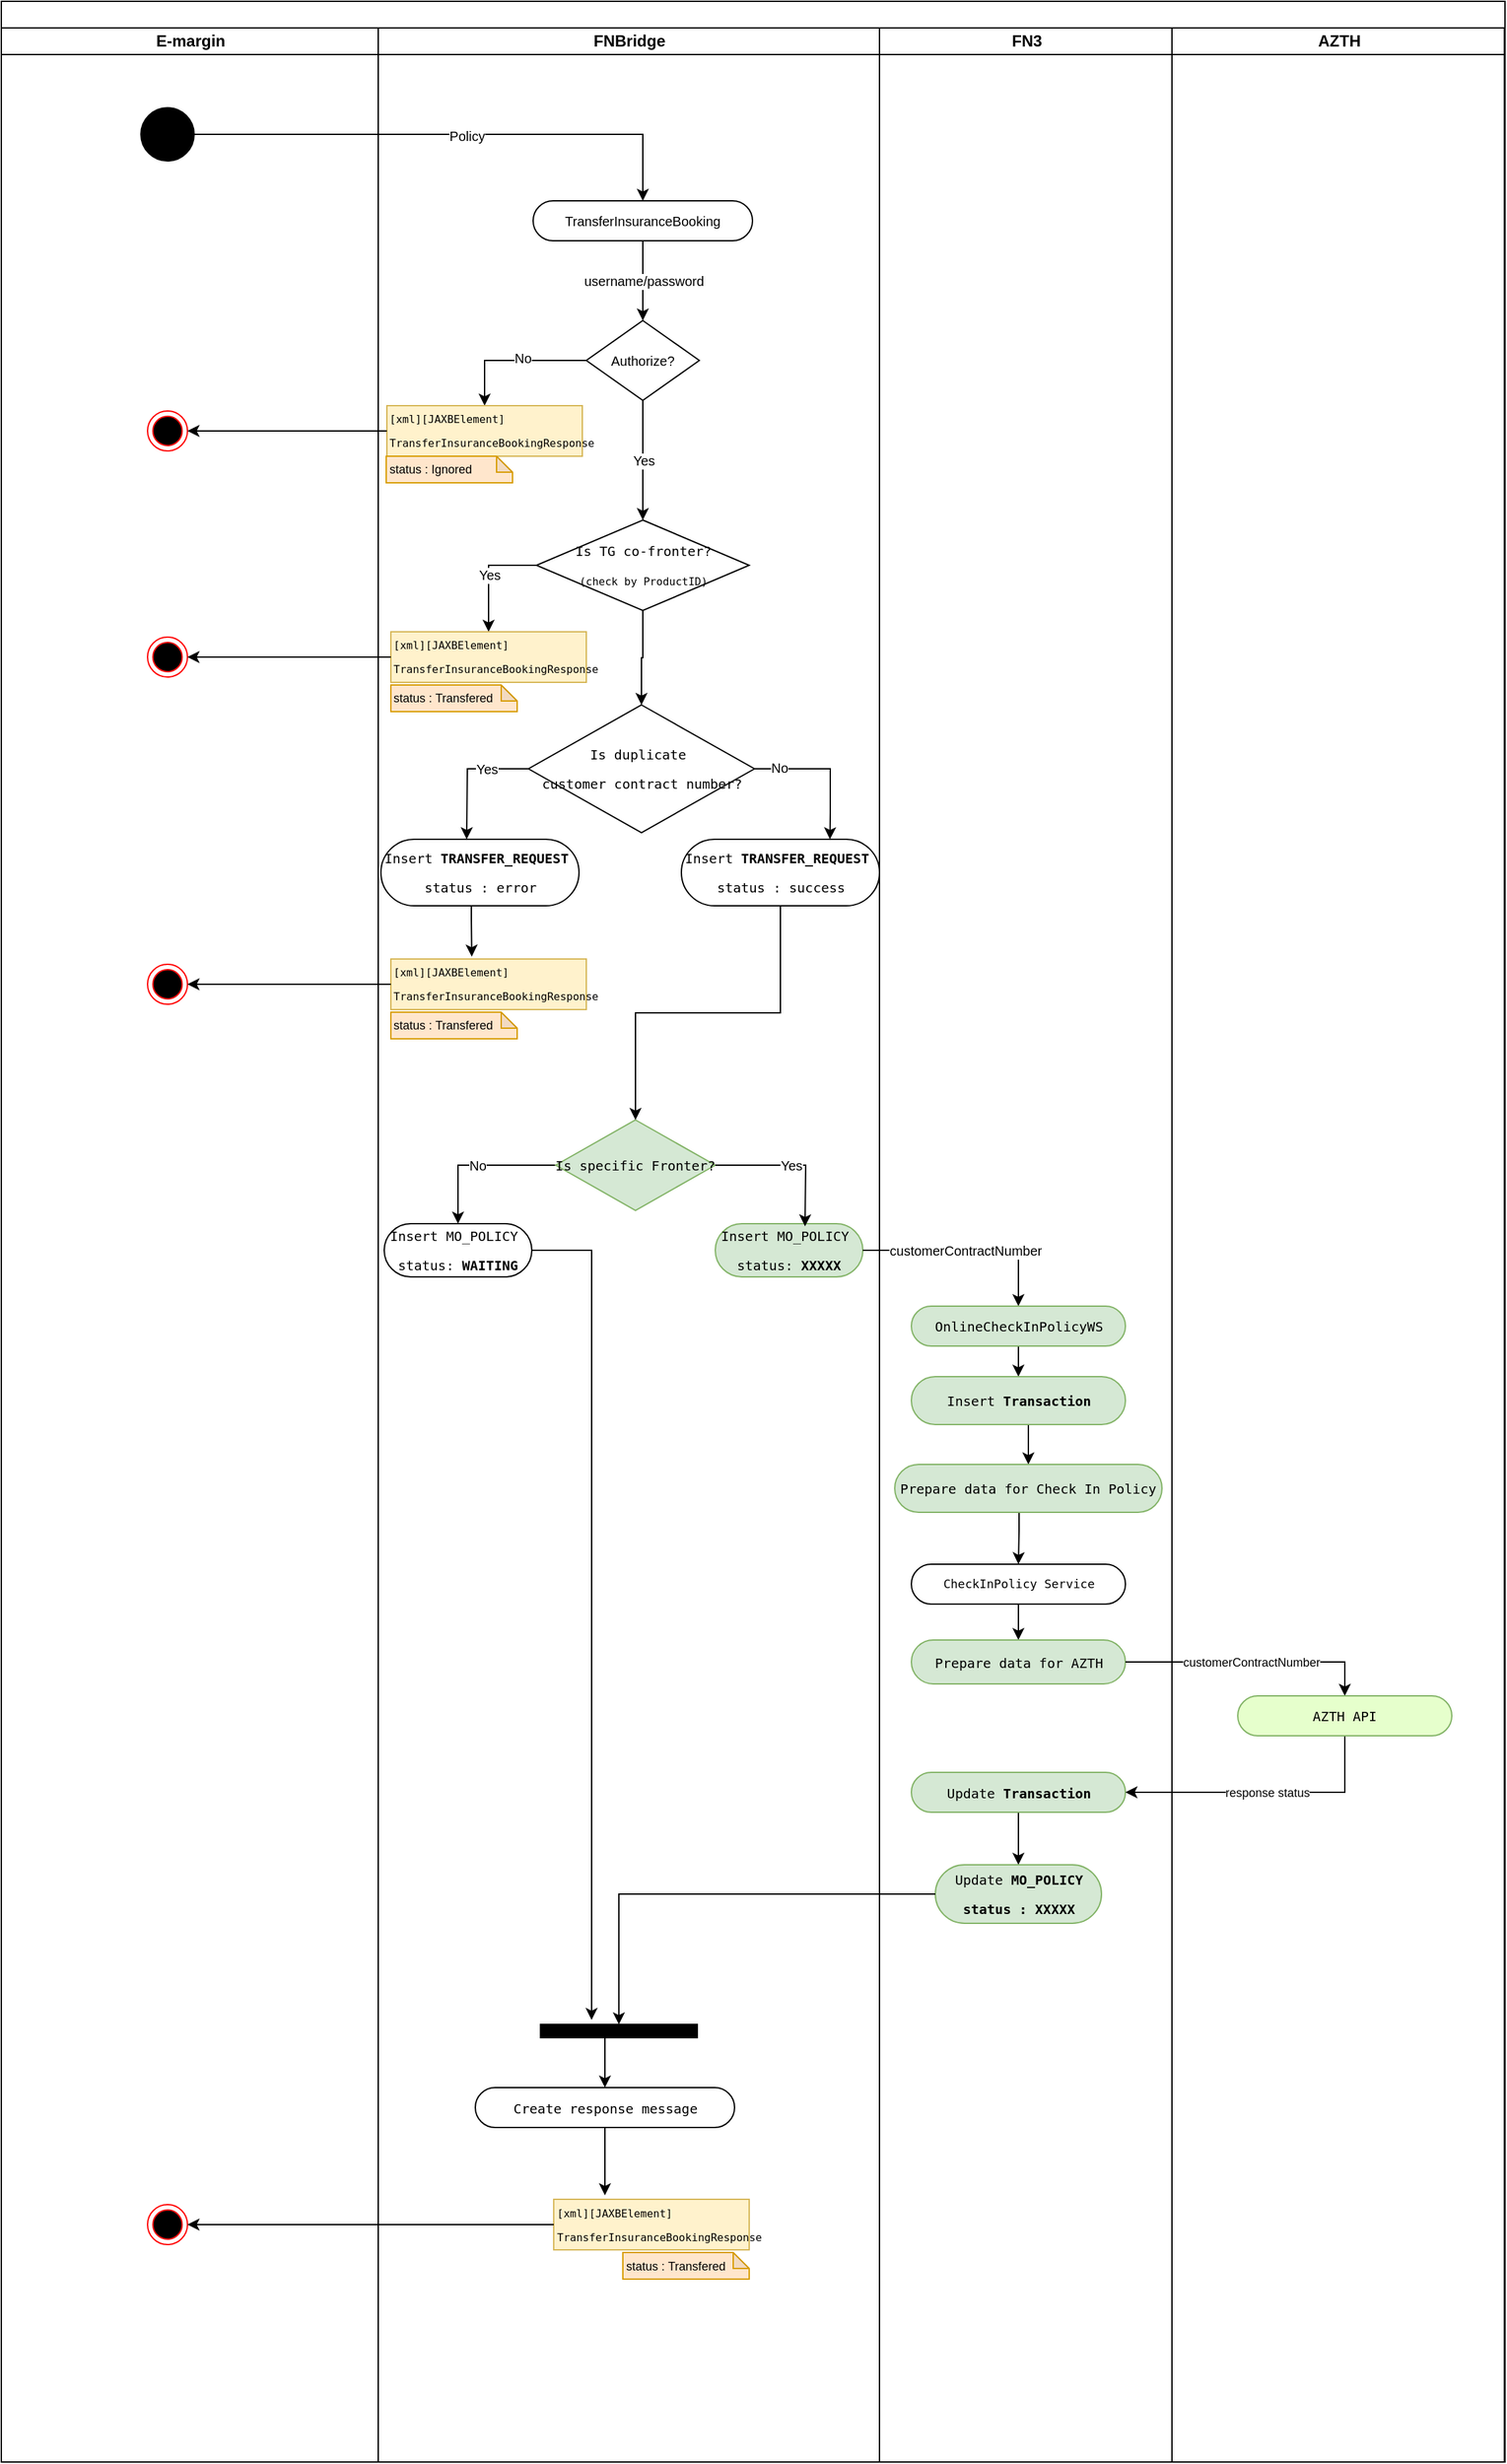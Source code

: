<mxfile version="10.5.9" type="github"><diagram name="Page-1" id="0783ab3e-0a74-02c8-0abd-f7b4e66b4bec"><mxGraphModel dx="1382" dy="738" grid="1" gridSize="10" guides="1" tooltips="1" connect="1" arrows="1" fold="1" page="1" pageScale="1" pageWidth="850" pageHeight="1100" background="#ffffff" math="0" shadow="0"><root><mxCell id="0"/><mxCell id="1" parent="0"/><mxCell id="1c1d494c118603dd-1" value="" style="swimlane;html=1;childLayout=stackLayout;startSize=20;rounded=0;shadow=0;comic=0;labelBackgroundColor=none;strokeWidth=1;fontFamily=Verdana;fontSize=12;align=center;" parent="1" vertex="1"><mxGeometry x="40" y="20" width="1131" height="1850" as="geometry"/></mxCell><mxCell id="1c1d494c118603dd-2" value="E-margin" style="swimlane;html=1;startSize=20;" parent="1c1d494c118603dd-1" vertex="1"><mxGeometry y="20" width="283.5" height="1830" as="geometry"/></mxCell><mxCell id="60571a20871a0731-4" value="" style="ellipse;whiteSpace=wrap;html=1;rounded=0;shadow=0;comic=0;labelBackgroundColor=none;strokeColor=#000000;strokeWidth=1;fillColor=#000000;fontFamily=Verdana;fontSize=12;fontColor=#000000;align=center;" parent="1c1d494c118603dd-2" vertex="1"><mxGeometry x="105" y="60" width="40" height="40" as="geometry"/></mxCell><mxCell id="L7-9a-EypPaimDj51fot-43" value="" style="ellipse;shape=endState;fillColor=#000000;strokeColor=#ff0000" vertex="1" parent="1c1d494c118603dd-2"><mxGeometry x="110" y="288" width="30" height="30" as="geometry"/></mxCell><mxCell id="L7-9a-EypPaimDj51fot-54" value="" style="ellipse;shape=endState;fillColor=#000000;strokeColor=#ff0000" vertex="1" parent="1c1d494c118603dd-2"><mxGeometry x="110" y="458" width="30" height="30" as="geometry"/></mxCell><mxCell id="L7-9a-EypPaimDj51fot-106" value="" style="ellipse;shape=endState;fillColor=#000000;strokeColor=#ff0000" vertex="1" parent="1c1d494c118603dd-2"><mxGeometry x="110" y="1636.5" width="30" height="30" as="geometry"/></mxCell><mxCell id="1c1d494c118603dd-3" value="FNBridge" style="swimlane;html=1;startSize=20;" parent="1c1d494c118603dd-1" vertex="1"><mxGeometry x="283.5" y="20" width="377" height="1830" as="geometry"/></mxCell><mxCell id="L7-9a-EypPaimDj51fot-40" value="username/password" style="edgeStyle=orthogonalEdgeStyle;rounded=0;orthogonalLoop=1;jettySize=auto;html=1;entryX=0.5;entryY=0;entryDx=0;entryDy=0;fontFamily=Helvetica;fontSize=10;" edge="1" parent="1c1d494c118603dd-3" source="L7-9a-EypPaimDj51fot-9" target="L7-9a-EypPaimDj51fot-39"><mxGeometry relative="1" as="geometry"/></mxCell><mxCell id="L7-9a-EypPaimDj51fot-9" value="&lt;div style=&quot;font-size: 10px;&quot;&gt;&lt;span style=&quot;font-size: 10px;&quot;&gt;TransferInsuranceBooking&lt;/span&gt;&lt;/div&gt;" style="rounded=1;whiteSpace=wrap;html=1;shadow=0;comic=0;labelBackgroundColor=none;strokeColor=#000000;strokeWidth=1;fillColor=#ffffff;fontFamily=Helvetica;fontSize=10;fontColor=#000000;align=center;arcSize=50;" vertex="1" parent="1c1d494c118603dd-3"><mxGeometry x="116.5" y="130" width="165" height="30" as="geometry"/></mxCell><mxCell id="L7-9a-EypPaimDj51fot-45" style="edgeStyle=orthogonalEdgeStyle;rounded=0;orthogonalLoop=1;jettySize=auto;html=1;entryX=0.5;entryY=0;entryDx=0;entryDy=0;fontFamily=Helvetica;fontSize=10;" edge="1" parent="1c1d494c118603dd-3" source="L7-9a-EypPaimDj51fot-39" target="L7-9a-EypPaimDj51fot-41"><mxGeometry relative="1" as="geometry"/></mxCell><mxCell id="L7-9a-EypPaimDj51fot-46" value="No" style="text;html=1;resizable=0;points=[];align=center;verticalAlign=middle;labelBackgroundColor=#ffffff;fontSize=10;fontFamily=Helvetica;" vertex="1" connectable="0" parent="L7-9a-EypPaimDj51fot-45"><mxGeometry x="-0.122" y="-2" relative="1" as="geometry"><mxPoint as="offset"/></mxGeometry></mxCell><mxCell id="L7-9a-EypPaimDj51fot-48" value="Yes" style="edgeStyle=orthogonalEdgeStyle;rounded=0;orthogonalLoop=1;jettySize=auto;html=1;entryX=0.5;entryY=0;entryDx=0;entryDy=0;fontFamily=Helvetica;fontSize=10;" edge="1" parent="1c1d494c118603dd-3" source="L7-9a-EypPaimDj51fot-39" target="L7-9a-EypPaimDj51fot-47"><mxGeometry relative="1" as="geometry"/></mxCell><mxCell id="L7-9a-EypPaimDj51fot-39" value="&lt;div style=&quot;font-size: 10px;&quot;&gt;Authorize?&lt;/div&gt;" style="rhombus;whiteSpace=wrap;html=1;fontSize=10;fontFamily=Helvetica;" vertex="1" parent="1c1d494c118603dd-3"><mxGeometry x="156.5" y="220" width="85" height="60" as="geometry"/></mxCell><mxCell id="L7-9a-EypPaimDj51fot-41" value="&lt;pre style=&quot;font-size: 8px&quot;&gt;&lt;span&gt;[xml][&lt;/span&gt;JAXBElement]&lt;/pre&gt;&lt;pre style=&quot;font-size: 8px&quot;&gt;&lt;pre&gt;&lt;pre&gt;&lt;span&gt;TransferInsuranceBookingResponse&lt;/span&gt;&lt;/pre&gt;&lt;/pre&gt;&lt;/pre&gt;" style="rounded=0;whiteSpace=wrap;html=1;fillColor=#fff2cc;strokeColor=#d6b656;fontSize=8;align=left;" vertex="1" parent="1c1d494c118603dd-3"><mxGeometry x="6.5" y="284" width="147" height="38" as="geometry"/></mxCell><mxCell id="L7-9a-EypPaimDj51fot-42" value="status :&amp;nbsp;&lt;span&gt;Ignored&lt;/span&gt;" style="shape=note;whiteSpace=wrap;html=1;backgroundOutline=1;darkOpacity=0.05;align=left;size=12;fillColor=#ffe6cc;strokeColor=#d79b00;fontSize=9;" vertex="1" parent="1c1d494c118603dd-3"><mxGeometry x="6" y="322" width="95" height="20" as="geometry"/></mxCell><mxCell id="L7-9a-EypPaimDj51fot-53" value="Yes" style="edgeStyle=orthogonalEdgeStyle;rounded=0;orthogonalLoop=1;jettySize=auto;html=1;entryX=0.5;entryY=0;entryDx=0;entryDy=0;fontFamily=Helvetica;fontSize=10;" edge="1" parent="1c1d494c118603dd-3" source="L7-9a-EypPaimDj51fot-47" target="L7-9a-EypPaimDj51fot-49"><mxGeometry relative="1" as="geometry"><Array as="points"><mxPoint x="83" y="404"/></Array></mxGeometry></mxCell><mxCell id="L7-9a-EypPaimDj51fot-79" style="edgeStyle=orthogonalEdgeStyle;rounded=0;orthogonalLoop=1;jettySize=auto;html=1;entryX=0.5;entryY=0;entryDx=0;entryDy=0;fontFamily=Helvetica;fontSize=10;" edge="1" parent="1c1d494c118603dd-3" source="L7-9a-EypPaimDj51fot-47" target="L7-9a-EypPaimDj51fot-78"><mxGeometry relative="1" as="geometry"/></mxCell><mxCell id="L7-9a-EypPaimDj51fot-47" value="&lt;p style=&quot;line-height: 70%&quot;&gt;&lt;/p&gt;&lt;pre style=&quot;font-size: 10px&quot;&gt;Is TG co-fronter?&lt;/pre&gt;&lt;pre&gt;&lt;font style=&quot;font-size: 8px&quot;&gt;(check by ProductID)&lt;/font&gt;&lt;/pre&gt;&lt;p&gt;&lt;/p&gt;" style="rhombus;whiteSpace=wrap;html=1;fontSize=10;" vertex="1" parent="1c1d494c118603dd-3"><mxGeometry x="119" y="370" width="160" height="68" as="geometry"/></mxCell><mxCell id="L7-9a-EypPaimDj51fot-49" value="&lt;pre style=&quot;font-size: 8px&quot;&gt;&lt;span&gt;[xml][&lt;/span&gt;JAXBElement]&lt;/pre&gt;&lt;pre style=&quot;font-size: 8px&quot;&gt;&lt;pre&gt;&lt;pre&gt;&lt;span&gt;TransferInsuranceBookingResponse&lt;/span&gt;&lt;/pre&gt;&lt;/pre&gt;&lt;/pre&gt;" style="rounded=0;whiteSpace=wrap;html=1;fillColor=#fff2cc;strokeColor=#d6b656;fontSize=8;align=left;" vertex="1" parent="1c1d494c118603dd-3"><mxGeometry x="9.5" y="454" width="147" height="38" as="geometry"/></mxCell><mxCell id="L7-9a-EypPaimDj51fot-50" value="status :&amp;nbsp;&lt;span&gt;Transfered&lt;/span&gt;" style="shape=note;whiteSpace=wrap;html=1;backgroundOutline=1;darkOpacity=0.05;align=left;size=12;fillColor=#ffe6cc;strokeColor=#d79b00;fontSize=9;" vertex="1" parent="1c1d494c118603dd-3"><mxGeometry x="9.5" y="494" width="95" height="20" as="geometry"/></mxCell><mxCell id="L7-9a-EypPaimDj51fot-90" style="edgeStyle=orthogonalEdgeStyle;rounded=0;orthogonalLoop=1;jettySize=auto;html=1;entryX=0.414;entryY=-0.047;entryDx=0;entryDy=0;entryPerimeter=0;fontFamily=Helvetica;fontSize=10;" edge="1" parent="1c1d494c118603dd-3" source="L7-9a-EypPaimDj51fot-56" target="L7-9a-EypPaimDj51fot-87"><mxGeometry relative="1" as="geometry"><Array as="points"><mxPoint x="70" y="670"/><mxPoint x="70" y="670"/></Array></mxGeometry></mxCell><mxCell id="L7-9a-EypPaimDj51fot-56" value="&lt;pre style=&quot;font-size: 10px&quot;&gt;&lt;pre style=&quot;font-size: 10px&quot;&gt;Insert &lt;b&gt;TRANSFER_REQUEST &lt;/b&gt;&lt;/pre&gt;&lt;pre style=&quot;font-size: 10px&quot;&gt;status : error&lt;/pre&gt;&lt;/pre&gt;" style="rounded=1;whiteSpace=wrap;html=1;shadow=0;comic=0;labelBackgroundColor=none;strokeColor=#000000;strokeWidth=1;fillColor=#ffffff;fontFamily=Verdana;fontSize=10;fontColor=#000000;align=center;arcSize=50;" vertex="1" parent="1c1d494c118603dd-3"><mxGeometry x="2" y="610" width="149" height="50" as="geometry"/></mxCell><mxCell id="L7-9a-EypPaimDj51fot-72" value="No" style="edgeStyle=orthogonalEdgeStyle;rounded=0;orthogonalLoop=1;jettySize=auto;html=1;entryX=0.5;entryY=0;entryDx=0;entryDy=0;fontFamily=Helvetica;fontSize=10;" edge="1" parent="1c1d494c118603dd-3" source="L7-9a-EypPaimDj51fot-58" target="L7-9a-EypPaimDj51fot-63"><mxGeometry relative="1" as="geometry"/></mxCell><mxCell id="L7-9a-EypPaimDj51fot-58" value="&lt;p style=&quot;line-height: 70%&quot;&gt;&lt;/p&gt;&lt;pre style=&quot;font-size: 10px&quot;&gt;Is specific Fronter?&lt;/pre&gt;&lt;p&gt;&lt;/p&gt;" style="rhombus;whiteSpace=wrap;html=1;fontSize=10;fillColor=#d5e8d4;strokeColor=#82b366;" vertex="1" parent="1c1d494c118603dd-3"><mxGeometry x="133.5" y="821" width="120" height="68" as="geometry"/></mxCell><mxCell id="L7-9a-EypPaimDj51fot-100" style="edgeStyle=orthogonalEdgeStyle;rounded=0;orthogonalLoop=1;jettySize=auto;html=1;entryX=0.326;entryY=-0.333;entryDx=0;entryDy=0;entryPerimeter=0;fontFamily=Helvetica;fontSize=10;" edge="1" parent="1c1d494c118603dd-3" source="L7-9a-EypPaimDj51fot-63" target="L7-9a-EypPaimDj51fot-99"><mxGeometry relative="1" as="geometry"/></mxCell><mxCell id="L7-9a-EypPaimDj51fot-63" value="&lt;pre style=&quot;font-size: 10px&quot;&gt;&lt;pre style=&quot;font-size: 10px&quot;&gt;Insert MO_POLICY &lt;/pre&gt;&lt;pre style=&quot;font-size: 10px&quot;&gt;status:&lt;b&gt; WAITING&lt;/b&gt;&lt;/pre&gt;&lt;/pre&gt;" style="rounded=1;whiteSpace=wrap;html=1;shadow=0;comic=0;labelBackgroundColor=none;strokeColor=#000000;strokeWidth=1;fillColor=#ffffff;fontFamily=Verdana;fontSize=10;fontColor=#000000;align=center;arcSize=50;" vertex="1" parent="1c1d494c118603dd-3"><mxGeometry x="4.5" y="899" width="111" height="40" as="geometry"/></mxCell><mxCell id="L7-9a-EypPaimDj51fot-75" value="&lt;pre style=&quot;font-size: 10px&quot;&gt;&lt;pre style=&quot;font-size: 10px&quot;&gt;Insert MO_POLICY &lt;/pre&gt;&lt;pre style=&quot;font-size: 10px&quot;&gt;status:&lt;b&gt; XXXXX&lt;/b&gt;&lt;/pre&gt;&lt;/pre&gt;" style="rounded=1;whiteSpace=wrap;html=1;shadow=0;comic=0;labelBackgroundColor=none;strokeColor=#82b366;strokeWidth=1;fillColor=#d5e8d4;fontFamily=Verdana;fontSize=10;align=center;arcSize=50;" vertex="1" parent="1c1d494c118603dd-3"><mxGeometry x="253.5" y="899" width="111" height="40" as="geometry"/></mxCell><mxCell id="L7-9a-EypPaimDj51fot-82" style="edgeStyle=orthogonalEdgeStyle;rounded=0;orthogonalLoop=1;jettySize=auto;html=1;entryX=0.75;entryY=0;entryDx=0;entryDy=0;fontFamily=Helvetica;fontSize=10;" edge="1" parent="1c1d494c118603dd-3" source="L7-9a-EypPaimDj51fot-78" target="L7-9a-EypPaimDj51fot-81"><mxGeometry relative="1" as="geometry"><Array as="points"><mxPoint x="340" y="557"/><mxPoint x="340" y="590"/></Array></mxGeometry></mxCell><mxCell id="L7-9a-EypPaimDj51fot-83" value="No" style="text;html=1;resizable=0;points=[];align=center;verticalAlign=middle;labelBackgroundColor=#ffffff;fontSize=10;fontFamily=Helvetica;" vertex="1" connectable="0" parent="L7-9a-EypPaimDj51fot-82"><mxGeometry x="-0.667" y="1" relative="1" as="geometry"><mxPoint as="offset"/></mxGeometry></mxCell><mxCell id="L7-9a-EypPaimDj51fot-78" value="&lt;p style=&quot;line-height: 70%; font-size: 10px;&quot;&gt;&lt;/p&gt;&lt;pre style=&quot;font-size: 10px;&quot;&gt;Is duplicate &lt;/pre&gt;&lt;pre style=&quot;font-size: 10px;&quot;&gt;customer contract number?&lt;/pre&gt;&lt;p style=&quot;font-size: 10px;&quot;&gt;&lt;/p&gt;" style="rhombus;whiteSpace=wrap;html=1;fontSize=10;" vertex="1" parent="1c1d494c118603dd-3"><mxGeometry x="113" y="509" width="170" height="96" as="geometry"/></mxCell><mxCell id="L7-9a-EypPaimDj51fot-91" style="edgeStyle=orthogonalEdgeStyle;rounded=0;orthogonalLoop=1;jettySize=auto;html=1;entryX=0.5;entryY=0;entryDx=0;entryDy=0;fontFamily=Helvetica;fontSize=10;" edge="1" parent="1c1d494c118603dd-3" source="L7-9a-EypPaimDj51fot-81" target="L7-9a-EypPaimDj51fot-58"><mxGeometry relative="1" as="geometry"/></mxCell><mxCell id="L7-9a-EypPaimDj51fot-81" value="&lt;pre style=&quot;font-size: 10px&quot;&gt;&lt;pre style=&quot;font-size: 10px&quot;&gt;Insert &lt;b&gt;TRANSFER_REQUEST &lt;/b&gt;&lt;/pre&gt;&lt;pre style=&quot;font-size: 10px&quot;&gt;status : success&lt;/pre&gt;&lt;/pre&gt;" style="rounded=1;whiteSpace=wrap;html=1;shadow=0;comic=0;labelBackgroundColor=none;strokeColor=#000000;strokeWidth=1;fillColor=#ffffff;fontFamily=Verdana;fontSize=10;fontColor=#000000;align=center;arcSize=50;" vertex="1" parent="1c1d494c118603dd-3"><mxGeometry x="228" y="610" width="149" height="50" as="geometry"/></mxCell><mxCell id="L7-9a-EypPaimDj51fot-86" value="" style="ellipse;shape=endState;fillColor=#000000;strokeColor=#ff0000" vertex="1" parent="1c1d494c118603dd-3"><mxGeometry x="-173.5" y="704" width="30" height="30" as="geometry"/></mxCell><mxCell id="L7-9a-EypPaimDj51fot-87" value="&lt;pre style=&quot;font-size: 8px&quot;&gt;&lt;span&gt;[xml][&lt;/span&gt;JAXBElement]&lt;/pre&gt;&lt;pre style=&quot;font-size: 8px&quot;&gt;&lt;pre&gt;&lt;pre&gt;&lt;span&gt;TransferInsuranceBookingResponse&lt;/span&gt;&lt;/pre&gt;&lt;/pre&gt;&lt;/pre&gt;" style="rounded=0;whiteSpace=wrap;html=1;fillColor=#fff2cc;strokeColor=#d6b656;fontSize=8;align=left;" vertex="1" parent="1c1d494c118603dd-3"><mxGeometry x="9.5" y="700" width="147" height="38" as="geometry"/></mxCell><mxCell id="L7-9a-EypPaimDj51fot-88" value="status :&amp;nbsp;&lt;span&gt;Transfered&lt;/span&gt;" style="shape=note;whiteSpace=wrap;html=1;backgroundOutline=1;darkOpacity=0.05;align=left;size=12;fillColor=#ffe6cc;strokeColor=#d79b00;fontSize=9;" vertex="1" parent="1c1d494c118603dd-3"><mxGeometry x="9.5" y="740" width="95" height="20" as="geometry"/></mxCell><mxCell id="L7-9a-EypPaimDj51fot-89" style="edgeStyle=orthogonalEdgeStyle;rounded=0;orthogonalLoop=1;jettySize=auto;html=1;entryX=1;entryY=0.5;entryDx=0;entryDy=0;fontFamily=Helvetica;fontSize=10;" edge="1" parent="1c1d494c118603dd-3" source="L7-9a-EypPaimDj51fot-87" target="L7-9a-EypPaimDj51fot-86"><mxGeometry relative="1" as="geometry"/></mxCell><mxCell id="L7-9a-EypPaimDj51fot-108" style="edgeStyle=orthogonalEdgeStyle;rounded=0;orthogonalLoop=1;jettySize=auto;html=1;entryX=0.5;entryY=0;entryDx=0;entryDy=0;fontFamily=Helvetica;fontSize=10;" edge="1" parent="1c1d494c118603dd-3" source="L7-9a-EypPaimDj51fot-99" target="L7-9a-EypPaimDj51fot-102"><mxGeometry relative="1" as="geometry"><Array as="points"><mxPoint x="171" y="1531"/></Array></mxGeometry></mxCell><mxCell id="L7-9a-EypPaimDj51fot-99" value="" style="rounded=0;whiteSpace=wrap;html=1;fontFamily=Helvetica;fontSize=10;fillColor=#000000;" vertex="1" parent="1c1d494c118603dd-3"><mxGeometry x="122" y="1501" width="118" height="10" as="geometry"/></mxCell><mxCell id="L7-9a-EypPaimDj51fot-102" value="&lt;pre style=&quot;font-size: 10px&quot;&gt;&lt;pre style=&quot;font-size: 10px&quot;&gt;Create response message&lt;br&gt;&lt;/pre&gt;&lt;/pre&gt;" style="rounded=1;whiteSpace=wrap;html=1;shadow=0;comic=0;labelBackgroundColor=none;strokeColor=#000000;strokeWidth=1;fillColor=#ffffff;fontFamily=Verdana;fontSize=10;fontColor=#000000;align=center;arcSize=50;" vertex="1" parent="1c1d494c118603dd-3"><mxGeometry x="73" y="1548.5" width="195" height="30" as="geometry"/></mxCell><mxCell id="L7-9a-EypPaimDj51fot-104" value="&lt;pre style=&quot;font-size: 8px&quot;&gt;&lt;span&gt;[xml][&lt;/span&gt;JAXBElement]&lt;/pre&gt;&lt;pre style=&quot;font-size: 8px&quot;&gt;&lt;pre&gt;&lt;pre&gt;&lt;span&gt;TransferInsuranceBookingResponse&lt;/span&gt;&lt;/pre&gt;&lt;/pre&gt;&lt;/pre&gt;" style="rounded=0;whiteSpace=wrap;html=1;fillColor=#fff2cc;strokeColor=#d6b656;fontSize=8;align=left;" vertex="1" parent="1c1d494c118603dd-3"><mxGeometry x="132" y="1632.5" width="147" height="38" as="geometry"/></mxCell><mxCell id="L7-9a-EypPaimDj51fot-105" value="status :&amp;nbsp;&lt;span&gt;Transfered&lt;/span&gt;" style="shape=note;whiteSpace=wrap;html=1;backgroundOutline=1;darkOpacity=0.05;align=left;size=12;fillColor=#ffe6cc;strokeColor=#d79b00;fontSize=9;" vertex="1" parent="1c1d494c118603dd-3"><mxGeometry x="184" y="1672.5" width="95" height="20" as="geometry"/></mxCell><mxCell id="L7-9a-EypPaimDj51fot-107" style="edgeStyle=orthogonalEdgeStyle;rounded=0;html=1;jettySize=auto;orthogonalLoop=1;fontSize=10;" edge="1" parent="1c1d494c118603dd-3" source="L7-9a-EypPaimDj51fot-102"><mxGeometry relative="1" as="geometry"><mxPoint x="170.5" y="1629.5" as="targetPoint"/></mxGeometry></mxCell><mxCell id="L7-9a-EypPaimDj51fot-10" style="edgeStyle=orthogonalEdgeStyle;rounded=0;orthogonalLoop=1;jettySize=auto;html=1;entryX=0.5;entryY=0;entryDx=0;entryDy=0;fontFamily=Helvetica;fontSize=10;" edge="1" parent="1c1d494c118603dd-1" source="60571a20871a0731-4" target="L7-9a-EypPaimDj51fot-9"><mxGeometry relative="1" as="geometry"/></mxCell><mxCell id="L7-9a-EypPaimDj51fot-11" value="Policy" style="text;html=1;resizable=0;points=[];align=center;verticalAlign=middle;labelBackgroundColor=#ffffff;fontSize=10;fontFamily=Helvetica;" vertex="1" connectable="0" parent="L7-9a-EypPaimDj51fot-10"><mxGeometry x="0.055" y="-1" relative="1" as="geometry"><mxPoint as="offset"/></mxGeometry></mxCell><mxCell id="L7-9a-EypPaimDj51fot-44" style="edgeStyle=orthogonalEdgeStyle;rounded=0;html=1;entryX=1;entryY=0.5;entryDx=0;entryDy=0;jettySize=auto;orthogonalLoop=1;fontSize=10;" edge="1" parent="1c1d494c118603dd-1" source="L7-9a-EypPaimDj51fot-41" target="L7-9a-EypPaimDj51fot-43"><mxGeometry relative="1" as="geometry"/></mxCell><mxCell id="L7-9a-EypPaimDj51fot-55" style="edgeStyle=orthogonalEdgeStyle;rounded=0;orthogonalLoop=1;jettySize=auto;html=1;entryX=1;entryY=0.5;entryDx=0;entryDy=0;fontFamily=Helvetica;fontSize=10;" edge="1" parent="1c1d494c118603dd-1" source="L7-9a-EypPaimDj51fot-49" target="L7-9a-EypPaimDj51fot-54"><mxGeometry relative="1" as="geometry"/></mxCell><mxCell id="L7-9a-EypPaimDj51fot-76" style="edgeStyle=orthogonalEdgeStyle;rounded=0;orthogonalLoop=1;jettySize=auto;html=1;entryX=0.5;entryY=0;entryDx=0;entryDy=0;fontFamily=Helvetica;fontSize=10;" edge="1" parent="1c1d494c118603dd-1" source="L7-9a-EypPaimDj51fot-75" target="L7-9a-EypPaimDj51fot-60"><mxGeometry relative="1" as="geometry"/></mxCell><mxCell id="L7-9a-EypPaimDj51fot-77" value="customerContractNumber" style="text;html=1;resizable=0;points=[];align=center;verticalAlign=middle;labelBackgroundColor=#ffffff;fontSize=10;fontFamily=Helvetica;" vertex="1" connectable="0" parent="L7-9a-EypPaimDj51fot-76"><mxGeometry x="-0.421" y="-2" relative="1" as="geometry"><mxPoint x="30.5" y="-2" as="offset"/></mxGeometry></mxCell><mxCell id="L7-9a-EypPaimDj51fot-111" style="edgeStyle=orthogonalEdgeStyle;rounded=0;orthogonalLoop=1;jettySize=auto;html=1;fontFamily=Helvetica;fontSize=10;" edge="1" parent="1c1d494c118603dd-1" source="L7-9a-EypPaimDj51fot-104" target="L7-9a-EypPaimDj51fot-106"><mxGeometry relative="1" as="geometry"/></mxCell><mxCell id="1c1d494c118603dd-4" value="FN3" style="swimlane;html=1;startSize=20;" parent="1c1d494c118603dd-1" vertex="1"><mxGeometry x="660.5" y="20" width="220" height="1830" as="geometry"/></mxCell><mxCell id="L7-9a-EypPaimDj51fot-116" style="edgeStyle=orthogonalEdgeStyle;rounded=0;orthogonalLoop=1;jettySize=auto;html=1;entryX=0.5;entryY=0;entryDx=0;entryDy=0;fontFamily=Helvetica;fontSize=9;" edge="1" parent="1c1d494c118603dd-4" source="L7-9a-EypPaimDj51fot-60" target="L7-9a-EypPaimDj51fot-115"><mxGeometry relative="1" as="geometry"/></mxCell><mxCell id="L7-9a-EypPaimDj51fot-60" value="&lt;pre style=&quot;font-size: 10px&quot;&gt;&lt;pre style=&quot;font-size: 10px&quot;&gt;OnlineCheckInPolicyWS&lt;/pre&gt;&lt;/pre&gt;" style="rounded=1;whiteSpace=wrap;html=1;shadow=0;comic=0;labelBackgroundColor=none;strokeColor=#82b366;strokeWidth=1;fillColor=#d5e8d4;fontFamily=Verdana;fontSize=10;align=center;arcSize=50;" vertex="1" parent="1c1d494c118603dd-4"><mxGeometry x="24" y="961" width="161" height="30" as="geometry"/></mxCell><mxCell id="L7-9a-EypPaimDj51fot-126" style="edgeStyle=orthogonalEdgeStyle;rounded=0;orthogonalLoop=1;jettySize=auto;html=1;entryX=0.5;entryY=0;entryDx=0;entryDy=0;fontFamily=Helvetica;fontSize=9;" edge="1" parent="1c1d494c118603dd-4" source="L7-9a-EypPaimDj51fot-95" target="L7-9a-EypPaimDj51fot-125"><mxGeometry relative="1" as="geometry"/></mxCell><mxCell id="L7-9a-EypPaimDj51fot-95" value="&lt;pre style=&quot;font-size: 10px&quot;&gt;&lt;pre style=&quot;font-size: 10px&quot;&gt;Update &lt;b&gt;Transaction&lt;/b&gt;&lt;/pre&gt;&lt;/pre&gt;" style="rounded=1;whiteSpace=wrap;html=1;shadow=0;comic=0;labelBackgroundColor=none;strokeColor=#82b366;strokeWidth=1;fillColor=#d5e8d4;fontFamily=Verdana;fontSize=10;align=center;arcSize=50;" vertex="1" parent="1c1d494c118603dd-4"><mxGeometry x="24" y="1311.5" width="161" height="30" as="geometry"/></mxCell><mxCell id="L7-9a-EypPaimDj51fot-120" style="edgeStyle=orthogonalEdgeStyle;rounded=0;orthogonalLoop=1;jettySize=auto;html=1;entryX=0.5;entryY=0;entryDx=0;entryDy=0;fontFamily=Helvetica;fontSize=9;" edge="1" parent="1c1d494c118603dd-4" source="L7-9a-EypPaimDj51fot-112" target="L7-9a-EypPaimDj51fot-119"><mxGeometry relative="1" as="geometry"/></mxCell><mxCell id="L7-9a-EypPaimDj51fot-112" value="&lt;pre style=&quot;font-size: 9px&quot;&gt;&lt;pre style=&quot;font-size: 9px&quot;&gt;CheckInPolicy Service&lt;/pre&gt;&lt;/pre&gt;" style="rounded=1;whiteSpace=wrap;html=1;shadow=0;comic=0;labelBackgroundColor=none;strokeWidth=1;fontFamily=Verdana;fontSize=9;align=center;arcSize=50;" vertex="1" parent="1c1d494c118603dd-4"><mxGeometry x="24" y="1155" width="161" height="30" as="geometry"/></mxCell><mxCell id="L7-9a-EypPaimDj51fot-130" style="edgeStyle=orthogonalEdgeStyle;rounded=0;orthogonalLoop=1;jettySize=auto;html=1;fontFamily=Helvetica;fontSize=9;" edge="1" parent="1c1d494c118603dd-4" source="L7-9a-EypPaimDj51fot-115" target="L7-9a-EypPaimDj51fot-127"><mxGeometry relative="1" as="geometry"><Array as="points"><mxPoint x="112" y="1060"/><mxPoint x="112" y="1060"/></Array></mxGeometry></mxCell><mxCell id="L7-9a-EypPaimDj51fot-115" value="&lt;pre style=&quot;font-size: 10px&quot;&gt;&lt;pre style=&quot;font-size: 10px&quot;&gt;Insert &lt;b&gt;Transaction&lt;/b&gt;&lt;/pre&gt;&lt;/pre&gt;" style="rounded=1;whiteSpace=wrap;html=1;shadow=0;comic=0;labelBackgroundColor=none;strokeColor=#82b366;strokeWidth=1;fillColor=#d5e8d4;fontFamily=Verdana;fontSize=10;align=center;arcSize=50;" vertex="1" parent="1c1d494c118603dd-4"><mxGeometry x="24" y="1014" width="161" height="36" as="geometry"/></mxCell><mxCell id="L7-9a-EypPaimDj51fot-119" value="&lt;pre style=&quot;font-size: 10px&quot;&gt;&lt;pre style=&quot;font-size: 10px&quot;&gt;Prepare data for AZTH&lt;/pre&gt;&lt;/pre&gt;" style="rounded=1;whiteSpace=wrap;html=1;shadow=0;comic=0;labelBackgroundColor=none;strokeColor=#82b366;strokeWidth=1;fillColor=#d5e8d4;fontFamily=Verdana;fontSize=10;align=center;arcSize=50;" vertex="1" parent="1c1d494c118603dd-4"><mxGeometry x="24" y="1212" width="161" height="33" as="geometry"/></mxCell><mxCell id="L7-9a-EypPaimDj51fot-125" value="&lt;pre style=&quot;font-size: 10px&quot;&gt;&lt;pre style=&quot;font-size: 10px&quot;&gt;Update &lt;b&gt;MO_POLICY&lt;/b&gt;&lt;/pre&gt;&lt;pre style=&quot;font-size: 10px&quot;&gt;&lt;b&gt;status : XXXXX&lt;/b&gt;&lt;/pre&gt;&lt;/pre&gt;" style="rounded=1;whiteSpace=wrap;html=1;shadow=0;comic=0;labelBackgroundColor=none;strokeColor=#82b366;strokeWidth=1;fillColor=#d5e8d4;fontFamily=Verdana;fontSize=10;align=center;arcSize=50;" vertex="1" parent="1c1d494c118603dd-4"><mxGeometry x="42" y="1381" width="125" height="44" as="geometry"/></mxCell><mxCell id="L7-9a-EypPaimDj51fot-131" style="edgeStyle=orthogonalEdgeStyle;rounded=0;orthogonalLoop=1;jettySize=auto;html=1;entryX=0.5;entryY=0;entryDx=0;entryDy=0;fontFamily=Helvetica;fontSize=9;" edge="1" parent="1c1d494c118603dd-4" source="L7-9a-EypPaimDj51fot-127" target="L7-9a-EypPaimDj51fot-112"><mxGeometry relative="1" as="geometry"><Array as="points"><mxPoint x="105" y="1130"/><mxPoint x="105" y="1130"/></Array></mxGeometry></mxCell><mxCell id="L7-9a-EypPaimDj51fot-127" value="&lt;pre style=&quot;font-size: 10px&quot;&gt;&lt;pre style=&quot;font-size: 10px&quot;&gt;Prepare data for Check In Policy&lt;/pre&gt;&lt;/pre&gt;" style="rounded=1;whiteSpace=wrap;html=1;shadow=0;comic=0;labelBackgroundColor=none;strokeColor=#82b366;strokeWidth=1;fillColor=#d5e8d4;fontFamily=Verdana;fontSize=10;align=center;arcSize=50;" vertex="1" parent="1c1d494c118603dd-4"><mxGeometry x="11.5" y="1080" width="201" height="36" as="geometry"/></mxCell><mxCell id="L7-9a-EypPaimDj51fot-121" style="edgeStyle=orthogonalEdgeStyle;rounded=0;orthogonalLoop=1;jettySize=auto;html=1;entryX=0.5;entryY=0;entryDx=0;entryDy=0;fontFamily=Helvetica;fontSize=9;" edge="1" parent="1c1d494c118603dd-1" source="L7-9a-EypPaimDj51fot-119" target="L7-9a-EypPaimDj51fot-93"><mxGeometry relative="1" as="geometry"/></mxCell><mxCell id="L7-9a-EypPaimDj51fot-123" value="customerContractNumber" style="text;html=1;resizable=0;points=[];align=center;verticalAlign=middle;labelBackgroundColor=#ffffff;fontSize=9;fontFamily=Helvetica;" vertex="1" connectable="0" parent="L7-9a-EypPaimDj51fot-121"><mxGeometry x="-0.37" y="-4" relative="1" as="geometry"><mxPoint x="34.5" y="-3.5" as="offset"/></mxGeometry></mxCell><mxCell id="L7-9a-EypPaimDj51fot-122" style="edgeStyle=orthogonalEdgeStyle;rounded=0;orthogonalLoop=1;jettySize=auto;html=1;entryX=1;entryY=0.5;entryDx=0;entryDy=0;fontFamily=Helvetica;fontSize=9;" edge="1" parent="1c1d494c118603dd-1" source="L7-9a-EypPaimDj51fot-93" target="L7-9a-EypPaimDj51fot-95"><mxGeometry relative="1" as="geometry"><Array as="points"><mxPoint x="1011" y="1347"/></Array></mxGeometry></mxCell><mxCell id="L7-9a-EypPaimDj51fot-124" value="response status" style="text;html=1;resizable=0;points=[];align=center;verticalAlign=middle;labelBackgroundColor=#ffffff;fontSize=9;fontFamily=Helvetica;" vertex="1" connectable="0" parent="L7-9a-EypPaimDj51fot-122"><mxGeometry x="-0.022" relative="1" as="geometry"><mxPoint as="offset"/></mxGeometry></mxCell><mxCell id="L7-9a-EypPaimDj51fot-92" value="AZTH" style="swimlane;html=1;startSize=20;" vertex="1" parent="1c1d494c118603dd-1"><mxGeometry x="880.5" y="20" width="250" height="1830" as="geometry"/></mxCell><mxCell id="L7-9a-EypPaimDj51fot-93" value="&lt;pre style=&quot;font-size: 10px&quot;&gt;&lt;pre style=&quot;font-size: 10px&quot;&gt;AZTH API&lt;/pre&gt;&lt;/pre&gt;" style="rounded=1;whiteSpace=wrap;html=1;shadow=0;comic=0;labelBackgroundColor=none;strokeColor=#82b366;strokeWidth=1;fillColor=#E6FFCC;fontFamily=Verdana;fontSize=10;align=center;arcSize=50;" vertex="1" parent="L7-9a-EypPaimDj51fot-92"><mxGeometry x="49.5" y="1254" width="161" height="30" as="geometry"/></mxCell><mxCell id="L7-9a-EypPaimDj51fot-132" style="edgeStyle=orthogonalEdgeStyle;rounded=0;orthogonalLoop=1;jettySize=auto;html=1;entryX=0.5;entryY=0;entryDx=0;entryDy=0;fontFamily=Helvetica;fontSize=9;" edge="1" parent="1c1d494c118603dd-1" source="L7-9a-EypPaimDj51fot-125" target="L7-9a-EypPaimDj51fot-99"><mxGeometry relative="1" as="geometry"/></mxCell><mxCell id="L7-9a-EypPaimDj51fot-71" value="Yes" style="edgeStyle=orthogonalEdgeStyle;rounded=0;orthogonalLoop=1;jettySize=auto;html=1;fontFamily=Helvetica;fontSize=10;" edge="1" parent="1" source="L7-9a-EypPaimDj51fot-58"><mxGeometry relative="1" as="geometry"><mxPoint x="644.5" y="941" as="targetPoint"/></mxGeometry></mxCell><mxCell id="L7-9a-EypPaimDj51fot-80" style="edgeStyle=orthogonalEdgeStyle;rounded=0;orthogonalLoop=1;jettySize=auto;html=1;fontFamily=Helvetica;fontSize=10;" edge="1" parent="1" source="L7-9a-EypPaimDj51fot-78"><mxGeometry relative="1" as="geometry"><mxPoint x="390.0" y="650" as="targetPoint"/></mxGeometry></mxCell><mxCell id="L7-9a-EypPaimDj51fot-84" value="Yes" style="text;html=1;resizable=0;points=[];align=center;verticalAlign=middle;labelBackgroundColor=#ffffff;fontSize=10;fontFamily=Helvetica;" vertex="1" connectable="0" parent="L7-9a-EypPaimDj51fot-80"><mxGeometry x="-0.349" relative="1" as="geometry"><mxPoint as="offset"/></mxGeometry></mxCell></root></mxGraphModel></diagram></mxfile>
